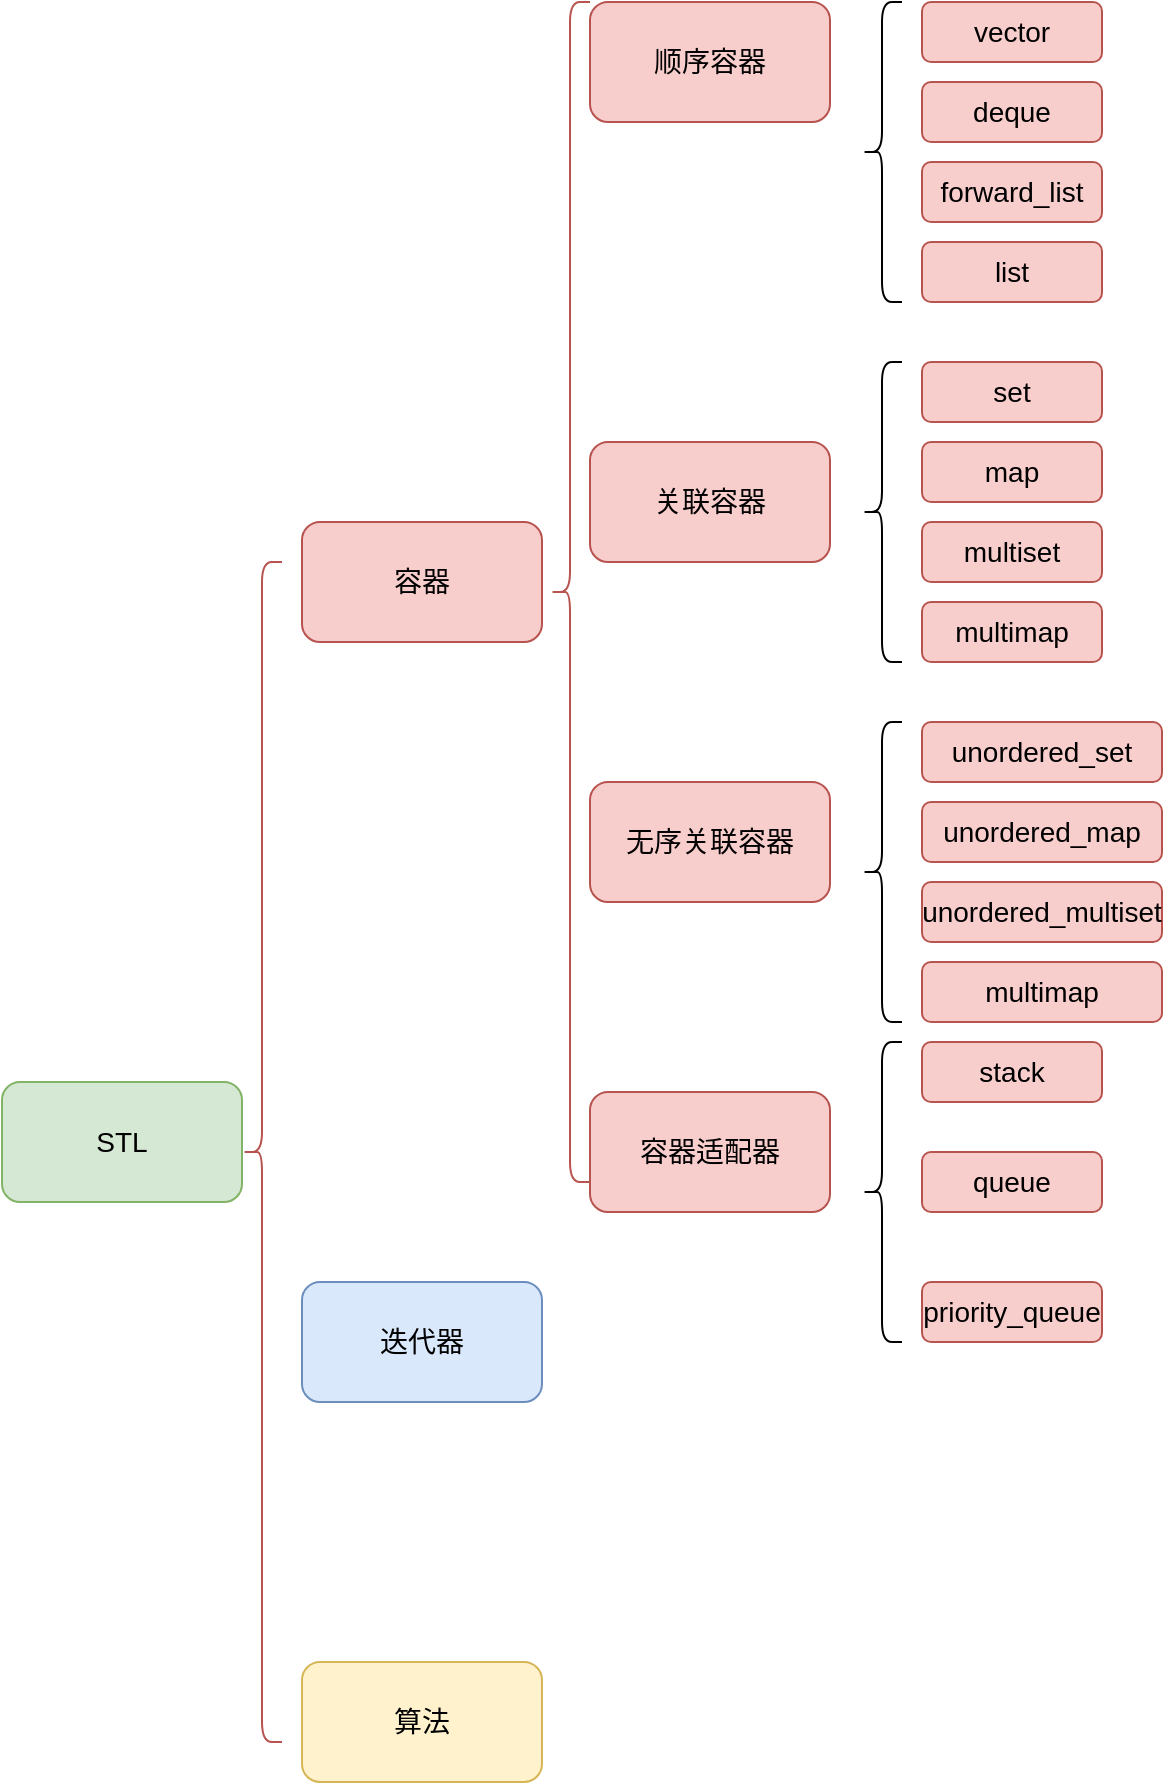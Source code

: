 <mxfile version="21.6.5" type="github">
  <diagram name="第 1 页" id="6xyYCOW0LsCO_XfnkrX9">
    <mxGraphModel dx="1379" dy="1933" grid="1" gridSize="10" guides="1" tooltips="1" connect="1" arrows="1" fold="1" page="1" pageScale="1" pageWidth="827" pageHeight="1169" math="0" shadow="0">
      <root>
        <mxCell id="0" />
        <mxCell id="1" parent="0" />
        <mxCell id="j8al8r5HApipy2tLI_UV-8" value="顺序容器" style="rounded=1;whiteSpace=wrap;html=1;fontSize=14;fillColor=#f8cecc;strokeColor=#b85450;flipH=0;flipV=1;direction=east;" vertex="1" parent="1">
          <mxGeometry x="414" y="-200" width="120" height="60" as="geometry" />
        </mxCell>
        <mxCell id="j8al8r5HApipy2tLI_UV-9" value="关联容器" style="rounded=1;whiteSpace=wrap;html=1;fontSize=14;fillColor=#f8cecc;strokeColor=#b85450;flipH=0;flipV=1;direction=east;" vertex="1" parent="1">
          <mxGeometry x="414" y="20" width="120" height="60" as="geometry" />
        </mxCell>
        <mxCell id="j8al8r5HApipy2tLI_UV-10" value="无序关联容器" style="rounded=1;whiteSpace=wrap;html=1;fontSize=14;fillColor=#f8cecc;strokeColor=#b85450;flipH=0;flipV=1;direction=east;" vertex="1" parent="1">
          <mxGeometry x="414" y="190" width="120" height="60" as="geometry" />
        </mxCell>
        <mxCell id="j8al8r5HApipy2tLI_UV-11" value="容器适配器" style="rounded=1;whiteSpace=wrap;html=1;fontSize=14;fillColor=#f8cecc;strokeColor=#b85450;flipH=0;flipV=1;direction=east;" vertex="1" parent="1">
          <mxGeometry x="414" y="345" width="120" height="60" as="geometry" />
        </mxCell>
        <mxCell id="j8al8r5HApipy2tLI_UV-2" value="" style="shape=curlyBracket;whiteSpace=wrap;html=1;rounded=1;labelPosition=left;verticalLabelPosition=middle;align=right;verticalAlign=middle;fontSize=14;fillColor=#f8cecc;strokeColor=#b85450;" vertex="1" parent="1">
          <mxGeometry x="240" y="80" width="20" height="590" as="geometry" />
        </mxCell>
        <mxCell id="j8al8r5HApipy2tLI_UV-3" value="STL" style="rounded=1;whiteSpace=wrap;html=1;fontSize=14;fillColor=#d5e8d4;strokeColor=#82b366;" vertex="1" parent="1">
          <mxGeometry x="120" y="340" width="120" height="60" as="geometry" />
        </mxCell>
        <mxCell id="j8al8r5HApipy2tLI_UV-4" value="容器" style="rounded=1;whiteSpace=wrap;html=1;fontSize=14;fillColor=#f8cecc;strokeColor=#b85450;" vertex="1" parent="1">
          <mxGeometry x="270" y="60" width="120" height="60" as="geometry" />
        </mxCell>
        <mxCell id="j8al8r5HApipy2tLI_UV-5" value="算法" style="rounded=1;whiteSpace=wrap;html=1;fontSize=14;fillColor=#fff2cc;strokeColor=#d6b656;" vertex="1" parent="1">
          <mxGeometry x="270" y="630" width="120" height="60" as="geometry" />
        </mxCell>
        <mxCell id="j8al8r5HApipy2tLI_UV-6" value="迭代器" style="rounded=1;whiteSpace=wrap;html=1;fontSize=14;fillColor=#dae8fc;strokeColor=#6c8ebf;" vertex="1" parent="1">
          <mxGeometry x="270" y="440" width="120" height="60" as="geometry" />
        </mxCell>
        <mxCell id="j8al8r5HApipy2tLI_UV-7" value="" style="shape=curlyBracket;whiteSpace=wrap;html=1;rounded=1;labelPosition=left;verticalLabelPosition=middle;align=right;verticalAlign=middle;fontSize=14;fillColor=#f8cecc;strokeColor=#b85450;" vertex="1" parent="1">
          <mxGeometry x="394" y="-200" width="20" height="590" as="geometry" />
        </mxCell>
        <mxCell id="j8al8r5HApipy2tLI_UV-12" value="" style="shape=curlyBracket;whiteSpace=wrap;html=1;rounded=1;labelPosition=left;verticalLabelPosition=middle;align=right;verticalAlign=middle;fontSize=14;" vertex="1" parent="1">
          <mxGeometry x="550" y="-200" width="20" height="150" as="geometry" />
        </mxCell>
        <mxCell id="j8al8r5HApipy2tLI_UV-13" value="vector" style="rounded=1;whiteSpace=wrap;html=1;fontSize=14;fillColor=#f8cecc;strokeColor=#b85450;" vertex="1" parent="1">
          <mxGeometry x="580" y="-200" width="90" height="30" as="geometry" />
        </mxCell>
        <mxCell id="j8al8r5HApipy2tLI_UV-14" value="deque" style="rounded=1;whiteSpace=wrap;html=1;fontSize=14;fillColor=#f8cecc;strokeColor=#b85450;" vertex="1" parent="1">
          <mxGeometry x="580" y="-160" width="90" height="30" as="geometry" />
        </mxCell>
        <mxCell id="j8al8r5HApipy2tLI_UV-15" value="forward_list" style="rounded=1;whiteSpace=wrap;html=1;fontSize=14;fillColor=#f8cecc;strokeColor=#b85450;" vertex="1" parent="1">
          <mxGeometry x="580" y="-120" width="90" height="30" as="geometry" />
        </mxCell>
        <mxCell id="j8al8r5HApipy2tLI_UV-16" value="list" style="rounded=1;whiteSpace=wrap;html=1;fontSize=14;fillColor=#f8cecc;strokeColor=#b85450;" vertex="1" parent="1">
          <mxGeometry x="580" y="-80" width="90" height="30" as="geometry" />
        </mxCell>
        <mxCell id="j8al8r5HApipy2tLI_UV-21" value="" style="shape=curlyBracket;whiteSpace=wrap;html=1;rounded=1;labelPosition=left;verticalLabelPosition=middle;align=right;verticalAlign=middle;fontSize=14;" vertex="1" parent="1">
          <mxGeometry x="550" y="-20" width="20" height="150" as="geometry" />
        </mxCell>
        <mxCell id="j8al8r5HApipy2tLI_UV-22" value="set" style="rounded=1;whiteSpace=wrap;html=1;fontSize=14;fillColor=#f8cecc;strokeColor=#b85450;" vertex="1" parent="1">
          <mxGeometry x="580" y="-20" width="90" height="30" as="geometry" />
        </mxCell>
        <mxCell id="j8al8r5HApipy2tLI_UV-23" value="map" style="rounded=1;whiteSpace=wrap;html=1;fontSize=14;fillColor=#f8cecc;strokeColor=#b85450;" vertex="1" parent="1">
          <mxGeometry x="580" y="20" width="90" height="30" as="geometry" />
        </mxCell>
        <mxCell id="j8al8r5HApipy2tLI_UV-24" value="multiset" style="rounded=1;whiteSpace=wrap;html=1;fontSize=14;fillColor=#f8cecc;strokeColor=#b85450;" vertex="1" parent="1">
          <mxGeometry x="580" y="60" width="90" height="30" as="geometry" />
        </mxCell>
        <mxCell id="j8al8r5HApipy2tLI_UV-25" value="multimap" style="rounded=1;whiteSpace=wrap;html=1;fontSize=14;fillColor=#f8cecc;strokeColor=#b85450;" vertex="1" parent="1">
          <mxGeometry x="580" y="100" width="90" height="30" as="geometry" />
        </mxCell>
        <mxCell id="j8al8r5HApipy2tLI_UV-26" value="" style="shape=curlyBracket;whiteSpace=wrap;html=1;rounded=1;labelPosition=left;verticalLabelPosition=middle;align=right;verticalAlign=middle;fontSize=14;" vertex="1" parent="1">
          <mxGeometry x="550" y="160" width="20" height="150" as="geometry" />
        </mxCell>
        <mxCell id="j8al8r5HApipy2tLI_UV-27" value="unordered_set" style="rounded=1;whiteSpace=wrap;html=1;fontSize=14;fillColor=#f8cecc;strokeColor=#b85450;" vertex="1" parent="1">
          <mxGeometry x="580" y="160" width="120" height="30" as="geometry" />
        </mxCell>
        <mxCell id="j8al8r5HApipy2tLI_UV-28" value="unordered_map" style="rounded=1;whiteSpace=wrap;html=1;fontSize=14;fillColor=#f8cecc;strokeColor=#b85450;" vertex="1" parent="1">
          <mxGeometry x="580" y="200" width="120" height="30" as="geometry" />
        </mxCell>
        <mxCell id="j8al8r5HApipy2tLI_UV-29" value="unordered_multiset" style="rounded=1;whiteSpace=wrap;html=1;fontSize=14;fillColor=#f8cecc;strokeColor=#b85450;" vertex="1" parent="1">
          <mxGeometry x="580" y="240" width="120" height="30" as="geometry" />
        </mxCell>
        <mxCell id="j8al8r5HApipy2tLI_UV-30" value="multimap" style="rounded=1;whiteSpace=wrap;html=1;fontSize=14;fillColor=#f8cecc;strokeColor=#b85450;" vertex="1" parent="1">
          <mxGeometry x="580" y="280" width="120" height="30" as="geometry" />
        </mxCell>
        <mxCell id="j8al8r5HApipy2tLI_UV-31" value="" style="shape=curlyBracket;whiteSpace=wrap;html=1;rounded=1;labelPosition=left;verticalLabelPosition=middle;align=right;verticalAlign=middle;fontSize=14;" vertex="1" parent="1">
          <mxGeometry x="550" y="320" width="20" height="150" as="geometry" />
        </mxCell>
        <mxCell id="j8al8r5HApipy2tLI_UV-32" value="stack" style="rounded=1;whiteSpace=wrap;html=1;fontSize=14;fillColor=#f8cecc;strokeColor=#b85450;" vertex="1" parent="1">
          <mxGeometry x="580" y="320" width="90" height="30" as="geometry" />
        </mxCell>
        <mxCell id="j8al8r5HApipy2tLI_UV-33" value="queue" style="rounded=1;whiteSpace=wrap;html=1;fontSize=14;fillColor=#f8cecc;strokeColor=#b85450;" vertex="1" parent="1">
          <mxGeometry x="580" y="375" width="90" height="30" as="geometry" />
        </mxCell>
        <mxCell id="j8al8r5HApipy2tLI_UV-34" value="priority_queue" style="rounded=1;whiteSpace=wrap;html=1;fontSize=14;fillColor=#f8cecc;strokeColor=#b85450;" vertex="1" parent="1">
          <mxGeometry x="580" y="440" width="90" height="30" as="geometry" />
        </mxCell>
      </root>
    </mxGraphModel>
  </diagram>
</mxfile>
